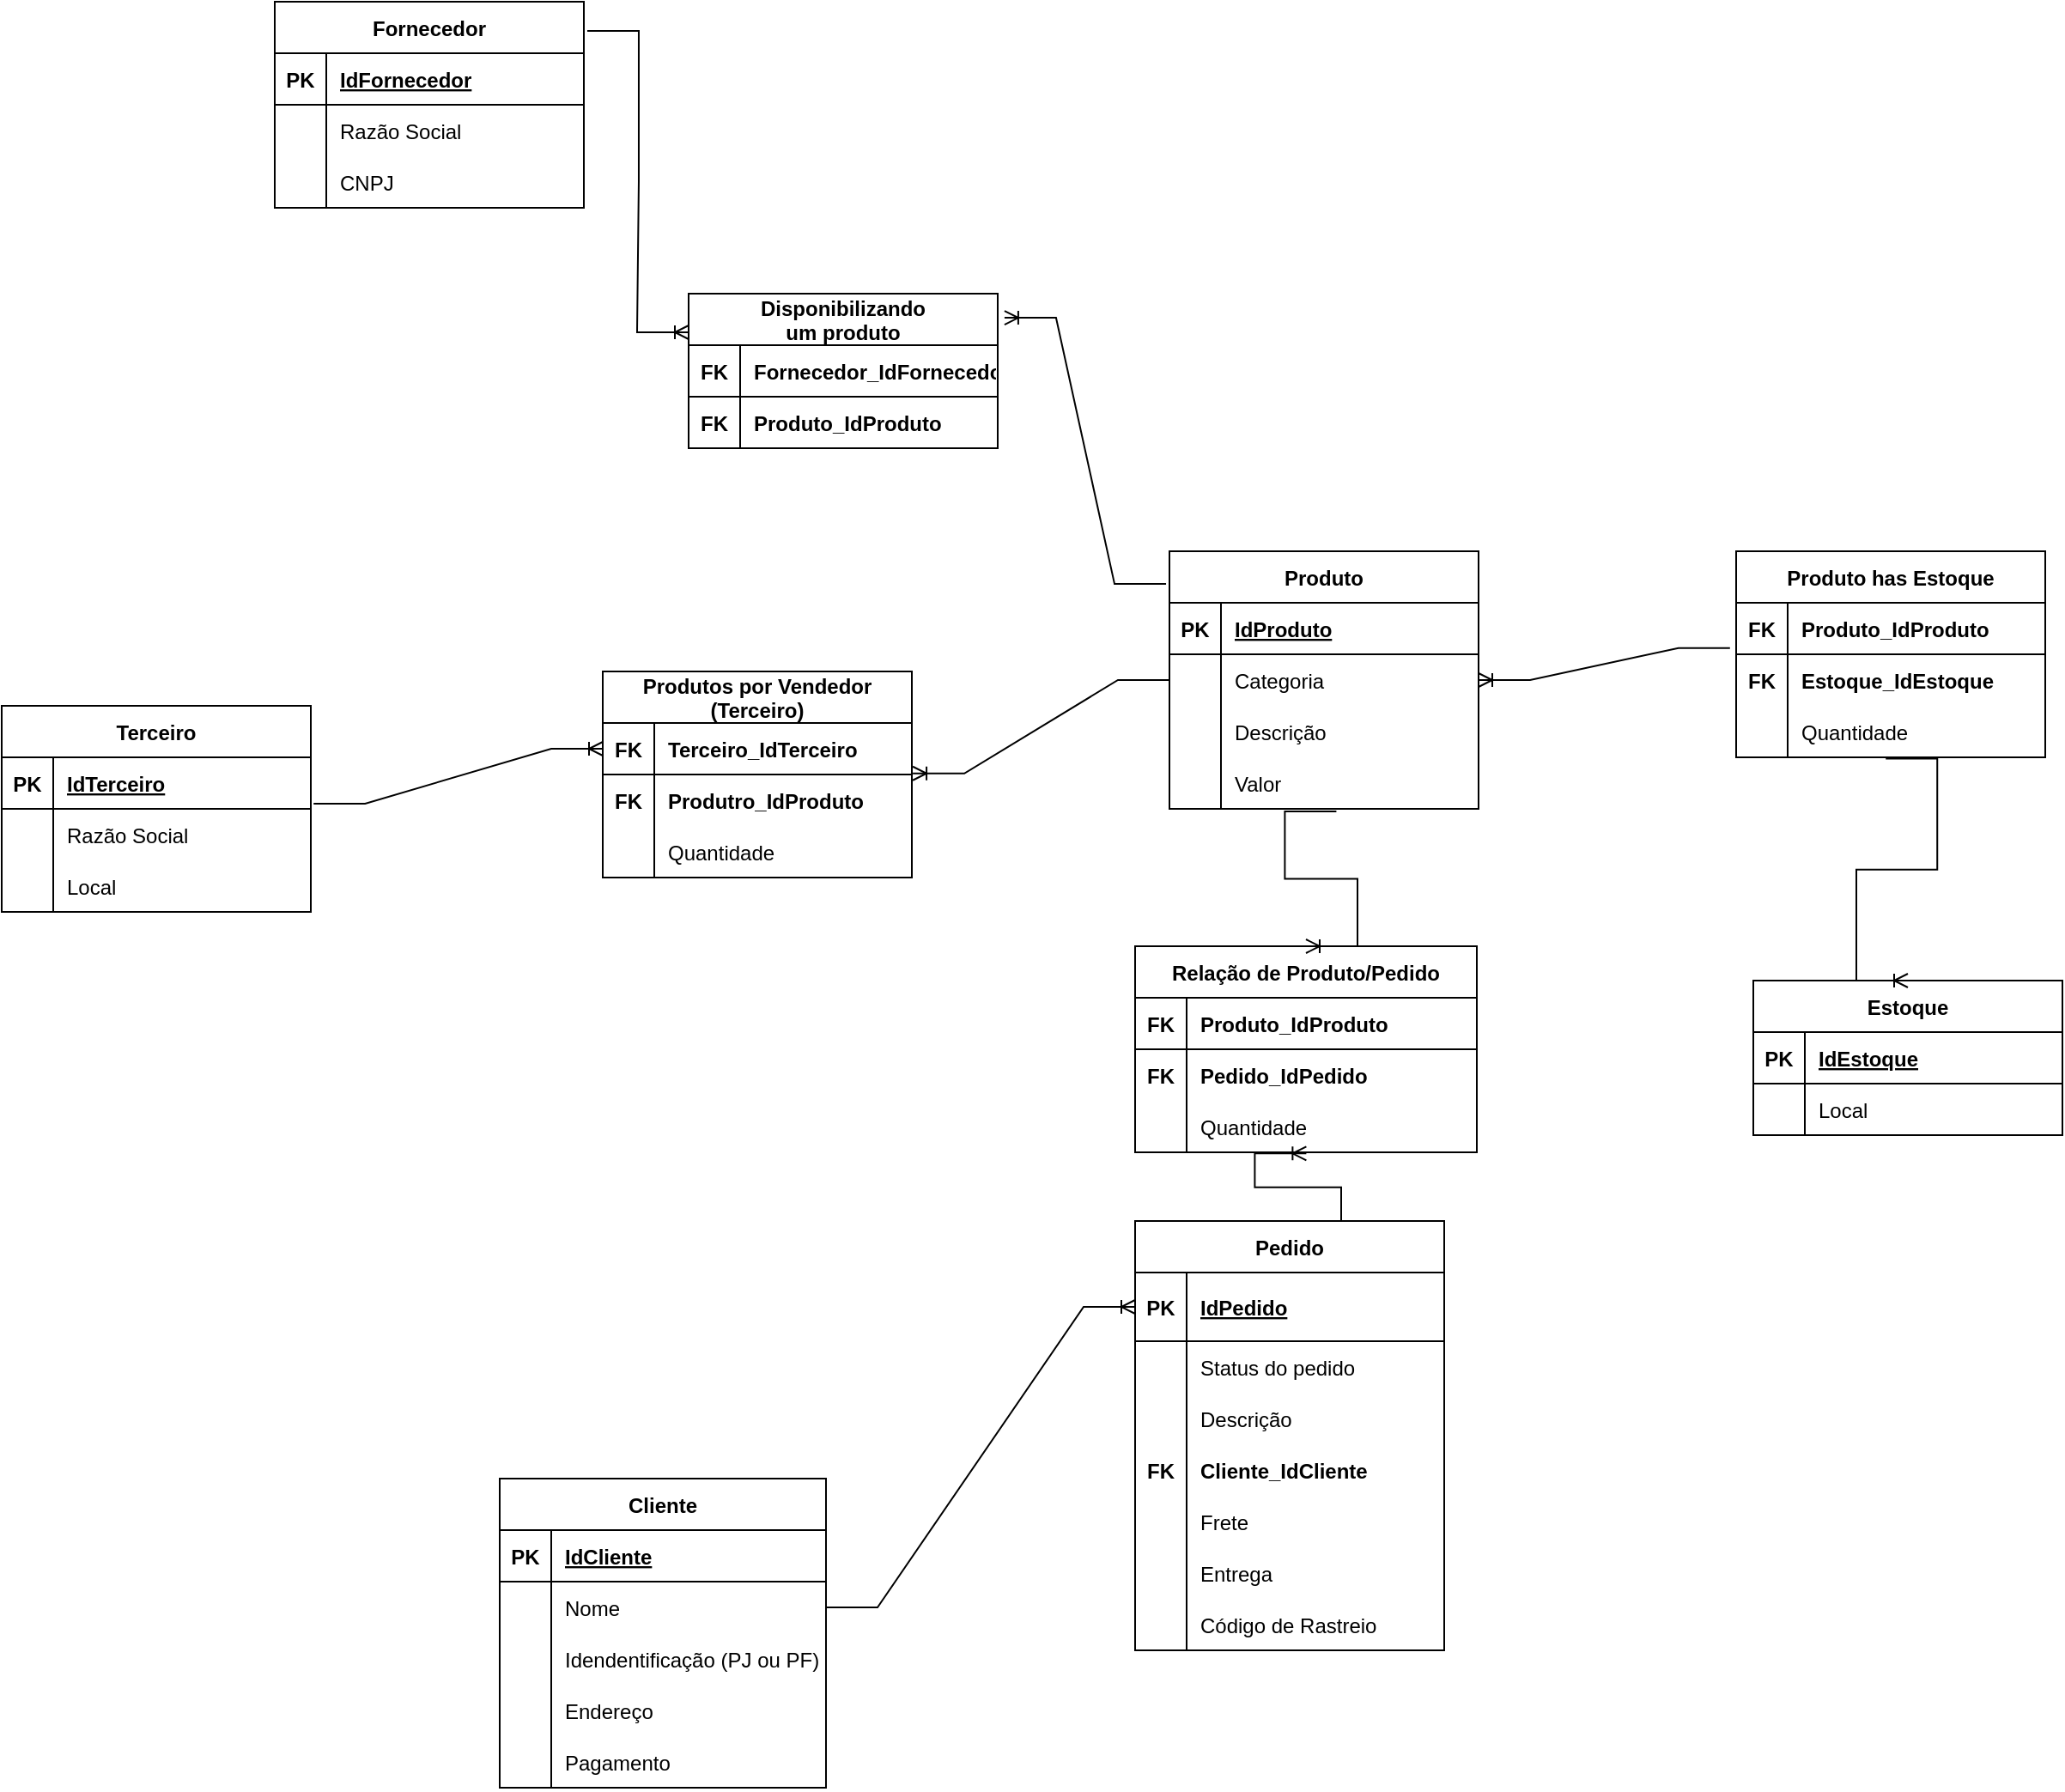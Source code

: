 <mxfile version="20.5.3" type="device"><diagram id="yt_t47EW4TtZ7qTgCdD1" name="Page-1"><mxGraphModel dx="2826" dy="1040" grid="1" gridSize="10" guides="1" tooltips="1" connect="1" arrows="1" fold="1" page="1" pageScale="1" pageWidth="1100" pageHeight="850" math="0" shadow="0"><root><mxCell id="0"/><mxCell id="1" parent="0"/><mxCell id="IC4QHQHJuOYzGCaSAvEO-1" value="Cliente" style="shape=table;startSize=30;container=1;collapsible=1;childLayout=tableLayout;fixedRows=1;rowLines=0;fontStyle=1;align=center;resizeLast=1;" vertex="1" parent="1"><mxGeometry x="270" y="1040" width="190" height="180" as="geometry"/></mxCell><mxCell id="IC4QHQHJuOYzGCaSAvEO-2" value="" style="shape=tableRow;horizontal=0;startSize=0;swimlaneHead=0;swimlaneBody=0;fillColor=none;collapsible=0;dropTarget=0;points=[[0,0.5],[1,0.5]];portConstraint=eastwest;top=0;left=0;right=0;bottom=1;" vertex="1" parent="IC4QHQHJuOYzGCaSAvEO-1"><mxGeometry y="30" width="190" height="30" as="geometry"/></mxCell><mxCell id="IC4QHQHJuOYzGCaSAvEO-3" value="PK" style="shape=partialRectangle;connectable=0;fillColor=none;top=0;left=0;bottom=0;right=0;fontStyle=1;overflow=hidden;" vertex="1" parent="IC4QHQHJuOYzGCaSAvEO-2"><mxGeometry width="30" height="30" as="geometry"><mxRectangle width="30" height="30" as="alternateBounds"/></mxGeometry></mxCell><mxCell id="IC4QHQHJuOYzGCaSAvEO-4" value="IdCliente" style="shape=partialRectangle;connectable=0;fillColor=none;top=0;left=0;bottom=0;right=0;align=left;spacingLeft=6;fontStyle=5;overflow=hidden;" vertex="1" parent="IC4QHQHJuOYzGCaSAvEO-2"><mxGeometry x="30" width="160" height="30" as="geometry"><mxRectangle width="160" height="30" as="alternateBounds"/></mxGeometry></mxCell><mxCell id="IC4QHQHJuOYzGCaSAvEO-5" value="" style="shape=tableRow;horizontal=0;startSize=0;swimlaneHead=0;swimlaneBody=0;fillColor=none;collapsible=0;dropTarget=0;points=[[0,0.5],[1,0.5]];portConstraint=eastwest;top=0;left=0;right=0;bottom=0;" vertex="1" parent="IC4QHQHJuOYzGCaSAvEO-1"><mxGeometry y="60" width="190" height="30" as="geometry"/></mxCell><mxCell id="IC4QHQHJuOYzGCaSAvEO-6" value="" style="shape=partialRectangle;connectable=0;fillColor=none;top=0;left=0;bottom=0;right=0;editable=1;overflow=hidden;" vertex="1" parent="IC4QHQHJuOYzGCaSAvEO-5"><mxGeometry width="30" height="30" as="geometry"><mxRectangle width="30" height="30" as="alternateBounds"/></mxGeometry></mxCell><mxCell id="IC4QHQHJuOYzGCaSAvEO-7" value="Nome " style="shape=partialRectangle;connectable=0;fillColor=none;top=0;left=0;bottom=0;right=0;align=left;spacingLeft=6;overflow=hidden;" vertex="1" parent="IC4QHQHJuOYzGCaSAvEO-5"><mxGeometry x="30" width="160" height="30" as="geometry"><mxRectangle width="160" height="30" as="alternateBounds"/></mxGeometry></mxCell><mxCell id="IC4QHQHJuOYzGCaSAvEO-8" value="" style="shape=tableRow;horizontal=0;startSize=0;swimlaneHead=0;swimlaneBody=0;fillColor=none;collapsible=0;dropTarget=0;points=[[0,0.5],[1,0.5]];portConstraint=eastwest;top=0;left=0;right=0;bottom=0;" vertex="1" parent="IC4QHQHJuOYzGCaSAvEO-1"><mxGeometry y="90" width="190" height="30" as="geometry"/></mxCell><mxCell id="IC4QHQHJuOYzGCaSAvEO-9" value="" style="shape=partialRectangle;connectable=0;fillColor=none;top=0;left=0;bottom=0;right=0;editable=1;overflow=hidden;" vertex="1" parent="IC4QHQHJuOYzGCaSAvEO-8"><mxGeometry width="30" height="30" as="geometry"><mxRectangle width="30" height="30" as="alternateBounds"/></mxGeometry></mxCell><mxCell id="IC4QHQHJuOYzGCaSAvEO-10" value="Idendentificação (PJ ou PF)" style="shape=partialRectangle;connectable=0;fillColor=none;top=0;left=0;bottom=0;right=0;align=left;spacingLeft=6;overflow=hidden;" vertex="1" parent="IC4QHQHJuOYzGCaSAvEO-8"><mxGeometry x="30" width="160" height="30" as="geometry"><mxRectangle width="160" height="30" as="alternateBounds"/></mxGeometry></mxCell><mxCell id="IC4QHQHJuOYzGCaSAvEO-11" value="" style="shape=tableRow;horizontal=0;startSize=0;swimlaneHead=0;swimlaneBody=0;fillColor=none;collapsible=0;dropTarget=0;points=[[0,0.5],[1,0.5]];portConstraint=eastwest;top=0;left=0;right=0;bottom=0;" vertex="1" parent="IC4QHQHJuOYzGCaSAvEO-1"><mxGeometry y="120" width="190" height="30" as="geometry"/></mxCell><mxCell id="IC4QHQHJuOYzGCaSAvEO-12" value="" style="shape=partialRectangle;connectable=0;fillColor=none;top=0;left=0;bottom=0;right=0;editable=1;overflow=hidden;" vertex="1" parent="IC4QHQHJuOYzGCaSAvEO-11"><mxGeometry width="30" height="30" as="geometry"><mxRectangle width="30" height="30" as="alternateBounds"/></mxGeometry></mxCell><mxCell id="IC4QHQHJuOYzGCaSAvEO-13" value="Endereço" style="shape=partialRectangle;connectable=0;fillColor=none;top=0;left=0;bottom=0;right=0;align=left;spacingLeft=6;overflow=hidden;" vertex="1" parent="IC4QHQHJuOYzGCaSAvEO-11"><mxGeometry x="30" width="160" height="30" as="geometry"><mxRectangle width="160" height="30" as="alternateBounds"/></mxGeometry></mxCell><mxCell id="IC4QHQHJuOYzGCaSAvEO-14" value="Pedido" style="shape=table;startSize=30;container=1;collapsible=1;childLayout=tableLayout;fixedRows=1;rowLines=0;fontStyle=1;align=center;resizeLast=1;movable=1;resizable=1;rotatable=1;deletable=1;editable=1;connectable=1;" vertex="1" parent="1"><mxGeometry x="640" y="890" width="180" height="250" as="geometry"/></mxCell><mxCell id="IC4QHQHJuOYzGCaSAvEO-15" value="" style="shape=tableRow;horizontal=0;startSize=0;swimlaneHead=0;swimlaneBody=0;fillColor=none;collapsible=0;dropTarget=0;points=[[0,0.5],[1,0.5]];portConstraint=eastwest;top=0;left=0;right=0;bottom=1;movable=1;resizable=1;rotatable=1;deletable=1;editable=1;connectable=1;" vertex="1" parent="IC4QHQHJuOYzGCaSAvEO-14"><mxGeometry y="30" width="180" height="40" as="geometry"/></mxCell><mxCell id="IC4QHQHJuOYzGCaSAvEO-16" value="PK" style="shape=partialRectangle;connectable=1;fillColor=none;top=0;left=0;bottom=0;right=0;fontStyle=1;overflow=hidden;movable=1;resizable=1;rotatable=1;deletable=1;editable=1;" vertex="1" parent="IC4QHQHJuOYzGCaSAvEO-15"><mxGeometry width="30" height="40" as="geometry"><mxRectangle width="30" height="40" as="alternateBounds"/></mxGeometry></mxCell><mxCell id="IC4QHQHJuOYzGCaSAvEO-17" value="IdPedido" style="shape=partialRectangle;connectable=1;fillColor=none;top=0;left=0;bottom=0;right=0;align=left;spacingLeft=6;fontStyle=5;overflow=hidden;movable=1;resizable=1;rotatable=1;deletable=1;editable=1;" vertex="1" parent="IC4QHQHJuOYzGCaSAvEO-15"><mxGeometry x="30" width="150" height="40" as="geometry"><mxRectangle width="150" height="40" as="alternateBounds"/></mxGeometry></mxCell><mxCell id="IC4QHQHJuOYzGCaSAvEO-18" value="" style="shape=tableRow;horizontal=0;startSize=0;swimlaneHead=0;swimlaneBody=0;fillColor=none;collapsible=0;dropTarget=0;points=[[0,0.5],[1,0.5]];portConstraint=eastwest;top=0;left=0;right=0;bottom=0;movable=1;resizable=1;rotatable=1;deletable=1;editable=1;connectable=1;" vertex="1" parent="IC4QHQHJuOYzGCaSAvEO-14"><mxGeometry y="70" width="180" height="30" as="geometry"/></mxCell><mxCell id="IC4QHQHJuOYzGCaSAvEO-19" value="" style="shape=partialRectangle;connectable=1;fillColor=none;top=0;left=0;bottom=0;right=0;editable=1;overflow=hidden;movable=1;resizable=1;rotatable=1;deletable=1;" vertex="1" parent="IC4QHQHJuOYzGCaSAvEO-18"><mxGeometry width="30" height="30" as="geometry"><mxRectangle width="30" height="30" as="alternateBounds"/></mxGeometry></mxCell><mxCell id="IC4QHQHJuOYzGCaSAvEO-20" value="Status do pedido" style="shape=partialRectangle;connectable=1;fillColor=none;top=0;left=0;bottom=0;right=0;align=left;spacingLeft=6;overflow=hidden;movable=1;resizable=1;rotatable=1;deletable=1;editable=1;" vertex="1" parent="IC4QHQHJuOYzGCaSAvEO-18"><mxGeometry x="30" width="150" height="30" as="geometry"><mxRectangle width="150" height="30" as="alternateBounds"/></mxGeometry></mxCell><mxCell id="IC4QHQHJuOYzGCaSAvEO-21" value="" style="shape=tableRow;horizontal=0;startSize=0;swimlaneHead=0;swimlaneBody=0;fillColor=none;collapsible=0;dropTarget=0;points=[[0,0.5],[1,0.5]];portConstraint=eastwest;top=0;left=0;right=0;bottom=0;movable=1;resizable=1;rotatable=1;deletable=1;editable=1;connectable=1;" vertex="1" parent="IC4QHQHJuOYzGCaSAvEO-14"><mxGeometry y="100" width="180" height="30" as="geometry"/></mxCell><mxCell id="IC4QHQHJuOYzGCaSAvEO-22" value="" style="shape=partialRectangle;connectable=1;fillColor=none;top=0;left=0;bottom=0;right=0;editable=1;overflow=hidden;movable=1;resizable=1;rotatable=1;deletable=1;" vertex="1" parent="IC4QHQHJuOYzGCaSAvEO-21"><mxGeometry width="30" height="30" as="geometry"><mxRectangle width="30" height="30" as="alternateBounds"/></mxGeometry></mxCell><mxCell id="IC4QHQHJuOYzGCaSAvEO-23" value="Descrição" style="shape=partialRectangle;connectable=1;fillColor=none;top=0;left=0;bottom=0;right=0;align=left;spacingLeft=6;overflow=hidden;movable=1;resizable=1;rotatable=1;deletable=1;editable=1;" vertex="1" parent="IC4QHQHJuOYzGCaSAvEO-21"><mxGeometry x="30" width="150" height="30" as="geometry"><mxRectangle width="150" height="30" as="alternateBounds"/></mxGeometry></mxCell><mxCell id="IC4QHQHJuOYzGCaSAvEO-27" value="Produto" style="shape=table;startSize=30;container=1;collapsible=1;childLayout=tableLayout;fixedRows=1;rowLines=0;fontStyle=1;align=center;resizeLast=1;" vertex="1" parent="1"><mxGeometry x="660" y="500" width="180" height="150" as="geometry"/></mxCell><mxCell id="IC4QHQHJuOYzGCaSAvEO-28" value="" style="shape=tableRow;horizontal=0;startSize=0;swimlaneHead=0;swimlaneBody=0;fillColor=none;collapsible=0;dropTarget=0;points=[[0,0.5],[1,0.5]];portConstraint=eastwest;top=0;left=0;right=0;bottom=1;" vertex="1" parent="IC4QHQHJuOYzGCaSAvEO-27"><mxGeometry y="30" width="180" height="30" as="geometry"/></mxCell><mxCell id="IC4QHQHJuOYzGCaSAvEO-29" value="PK" style="shape=partialRectangle;connectable=0;fillColor=none;top=0;left=0;bottom=0;right=0;fontStyle=1;overflow=hidden;" vertex="1" parent="IC4QHQHJuOYzGCaSAvEO-28"><mxGeometry width="30" height="30" as="geometry"><mxRectangle width="30" height="30" as="alternateBounds"/></mxGeometry></mxCell><mxCell id="IC4QHQHJuOYzGCaSAvEO-30" value="IdProduto" style="shape=partialRectangle;connectable=0;fillColor=none;top=0;left=0;bottom=0;right=0;align=left;spacingLeft=6;fontStyle=5;overflow=hidden;" vertex="1" parent="IC4QHQHJuOYzGCaSAvEO-28"><mxGeometry x="30" width="150" height="30" as="geometry"><mxRectangle width="150" height="30" as="alternateBounds"/></mxGeometry></mxCell><mxCell id="IC4QHQHJuOYzGCaSAvEO-31" value="" style="shape=tableRow;horizontal=0;startSize=0;swimlaneHead=0;swimlaneBody=0;fillColor=none;collapsible=0;dropTarget=0;points=[[0,0.5],[1,0.5]];portConstraint=eastwest;top=0;left=0;right=0;bottom=0;" vertex="1" parent="IC4QHQHJuOYzGCaSAvEO-27"><mxGeometry y="60" width="180" height="30" as="geometry"/></mxCell><mxCell id="IC4QHQHJuOYzGCaSAvEO-32" value="" style="shape=partialRectangle;connectable=0;fillColor=none;top=0;left=0;bottom=0;right=0;editable=1;overflow=hidden;" vertex="1" parent="IC4QHQHJuOYzGCaSAvEO-31"><mxGeometry width="30" height="30" as="geometry"><mxRectangle width="30" height="30" as="alternateBounds"/></mxGeometry></mxCell><mxCell id="IC4QHQHJuOYzGCaSAvEO-33" value="Categoria" style="shape=partialRectangle;connectable=0;fillColor=none;top=0;left=0;bottom=0;right=0;align=left;spacingLeft=6;overflow=hidden;" vertex="1" parent="IC4QHQHJuOYzGCaSAvEO-31"><mxGeometry x="30" width="150" height="30" as="geometry"><mxRectangle width="150" height="30" as="alternateBounds"/></mxGeometry></mxCell><mxCell id="IC4QHQHJuOYzGCaSAvEO-34" value="" style="shape=tableRow;horizontal=0;startSize=0;swimlaneHead=0;swimlaneBody=0;fillColor=none;collapsible=0;dropTarget=0;points=[[0,0.5],[1,0.5]];portConstraint=eastwest;top=0;left=0;right=0;bottom=0;" vertex="1" parent="IC4QHQHJuOYzGCaSAvEO-27"><mxGeometry y="90" width="180" height="30" as="geometry"/></mxCell><mxCell id="IC4QHQHJuOYzGCaSAvEO-35" value="" style="shape=partialRectangle;connectable=0;fillColor=none;top=0;left=0;bottom=0;right=0;editable=1;overflow=hidden;" vertex="1" parent="IC4QHQHJuOYzGCaSAvEO-34"><mxGeometry width="30" height="30" as="geometry"><mxRectangle width="30" height="30" as="alternateBounds"/></mxGeometry></mxCell><mxCell id="IC4QHQHJuOYzGCaSAvEO-36" value="Descrição" style="shape=partialRectangle;connectable=0;fillColor=none;top=0;left=0;bottom=0;right=0;align=left;spacingLeft=6;overflow=hidden;" vertex="1" parent="IC4QHQHJuOYzGCaSAvEO-34"><mxGeometry x="30" width="150" height="30" as="geometry"><mxRectangle width="150" height="30" as="alternateBounds"/></mxGeometry></mxCell><mxCell id="IC4QHQHJuOYzGCaSAvEO-37" value="" style="shape=tableRow;horizontal=0;startSize=0;swimlaneHead=0;swimlaneBody=0;fillColor=none;collapsible=0;dropTarget=0;points=[[0,0.5],[1,0.5]];portConstraint=eastwest;top=0;left=0;right=0;bottom=0;" vertex="1" parent="IC4QHQHJuOYzGCaSAvEO-27"><mxGeometry y="120" width="180" height="30" as="geometry"/></mxCell><mxCell id="IC4QHQHJuOYzGCaSAvEO-38" value="" style="shape=partialRectangle;connectable=0;fillColor=none;top=0;left=0;bottom=0;right=0;editable=1;overflow=hidden;" vertex="1" parent="IC4QHQHJuOYzGCaSAvEO-37"><mxGeometry width="30" height="30" as="geometry"><mxRectangle width="30" height="30" as="alternateBounds"/></mxGeometry></mxCell><mxCell id="IC4QHQHJuOYzGCaSAvEO-39" value="Valor" style="shape=partialRectangle;connectable=0;fillColor=none;top=0;left=0;bottom=0;right=0;align=left;spacingLeft=6;overflow=hidden;" vertex="1" parent="IC4QHQHJuOYzGCaSAvEO-37"><mxGeometry x="30" width="150" height="30" as="geometry"><mxRectangle width="150" height="30" as="alternateBounds"/></mxGeometry></mxCell><mxCell id="IC4QHQHJuOYzGCaSAvEO-53" value="Fornecedor" style="shape=table;startSize=30;container=1;collapsible=1;childLayout=tableLayout;fixedRows=1;rowLines=0;fontStyle=1;align=center;resizeLast=1;" vertex="1" parent="1"><mxGeometry x="139" y="180" width="180" height="120" as="geometry"/></mxCell><mxCell id="IC4QHQHJuOYzGCaSAvEO-54" value="" style="shape=tableRow;horizontal=0;startSize=0;swimlaneHead=0;swimlaneBody=0;fillColor=none;collapsible=0;dropTarget=0;points=[[0,0.5],[1,0.5]];portConstraint=eastwest;top=0;left=0;right=0;bottom=1;" vertex="1" parent="IC4QHQHJuOYzGCaSAvEO-53"><mxGeometry y="30" width="180" height="30" as="geometry"/></mxCell><mxCell id="IC4QHQHJuOYzGCaSAvEO-55" value="PK" style="shape=partialRectangle;connectable=0;fillColor=none;top=0;left=0;bottom=0;right=0;fontStyle=1;overflow=hidden;" vertex="1" parent="IC4QHQHJuOYzGCaSAvEO-54"><mxGeometry width="30" height="30" as="geometry"><mxRectangle width="30" height="30" as="alternateBounds"/></mxGeometry></mxCell><mxCell id="IC4QHQHJuOYzGCaSAvEO-56" value="IdFornecedor" style="shape=partialRectangle;connectable=0;fillColor=none;top=0;left=0;bottom=0;right=0;align=left;spacingLeft=6;fontStyle=5;overflow=hidden;" vertex="1" parent="IC4QHQHJuOYzGCaSAvEO-54"><mxGeometry x="30" width="150" height="30" as="geometry"><mxRectangle width="150" height="30" as="alternateBounds"/></mxGeometry></mxCell><mxCell id="IC4QHQHJuOYzGCaSAvEO-57" value="" style="shape=tableRow;horizontal=0;startSize=0;swimlaneHead=0;swimlaneBody=0;fillColor=none;collapsible=0;dropTarget=0;points=[[0,0.5],[1,0.5]];portConstraint=eastwest;top=0;left=0;right=0;bottom=0;" vertex="1" parent="IC4QHQHJuOYzGCaSAvEO-53"><mxGeometry y="60" width="180" height="30" as="geometry"/></mxCell><mxCell id="IC4QHQHJuOYzGCaSAvEO-58" value="" style="shape=partialRectangle;connectable=0;fillColor=none;top=0;left=0;bottom=0;right=0;editable=1;overflow=hidden;" vertex="1" parent="IC4QHQHJuOYzGCaSAvEO-57"><mxGeometry width="30" height="30" as="geometry"><mxRectangle width="30" height="30" as="alternateBounds"/></mxGeometry></mxCell><mxCell id="IC4QHQHJuOYzGCaSAvEO-59" value="Razão Social" style="shape=partialRectangle;connectable=0;fillColor=none;top=0;left=0;bottom=0;right=0;align=left;spacingLeft=6;overflow=hidden;" vertex="1" parent="IC4QHQHJuOYzGCaSAvEO-57"><mxGeometry x="30" width="150" height="30" as="geometry"><mxRectangle width="150" height="30" as="alternateBounds"/></mxGeometry></mxCell><mxCell id="IC4QHQHJuOYzGCaSAvEO-60" value="" style="shape=tableRow;horizontal=0;startSize=0;swimlaneHead=0;swimlaneBody=0;fillColor=none;collapsible=0;dropTarget=0;points=[[0,0.5],[1,0.5]];portConstraint=eastwest;top=0;left=0;right=0;bottom=0;" vertex="1" parent="IC4QHQHJuOYzGCaSAvEO-53"><mxGeometry y="90" width="180" height="30" as="geometry"/></mxCell><mxCell id="IC4QHQHJuOYzGCaSAvEO-61" value="" style="shape=partialRectangle;connectable=0;fillColor=none;top=0;left=0;bottom=0;right=0;editable=1;overflow=hidden;" vertex="1" parent="IC4QHQHJuOYzGCaSAvEO-60"><mxGeometry width="30" height="30" as="geometry"><mxRectangle width="30" height="30" as="alternateBounds"/></mxGeometry></mxCell><mxCell id="IC4QHQHJuOYzGCaSAvEO-62" value="CNPJ" style="shape=partialRectangle;connectable=0;fillColor=none;top=0;left=0;bottom=0;right=0;align=left;spacingLeft=6;overflow=hidden;" vertex="1" parent="IC4QHQHJuOYzGCaSAvEO-60"><mxGeometry x="30" width="150" height="30" as="geometry"><mxRectangle width="150" height="30" as="alternateBounds"/></mxGeometry></mxCell><mxCell id="IC4QHQHJuOYzGCaSAvEO-67" value="Disponibilizando&#10;um produto" style="shape=table;startSize=30;container=1;collapsible=1;childLayout=tableLayout;fixedRows=1;rowLines=0;fontStyle=1;align=center;resizeLast=1;" vertex="1" parent="1"><mxGeometry x="380" y="350" width="180" height="90" as="geometry"/></mxCell><mxCell id="IC4QHQHJuOYzGCaSAvEO-68" value="" style="shape=tableRow;horizontal=0;startSize=0;swimlaneHead=0;swimlaneBody=0;fillColor=none;collapsible=0;dropTarget=0;points=[[0,0.5],[1,0.5]];portConstraint=eastwest;top=0;left=0;right=0;bottom=1;" vertex="1" parent="IC4QHQHJuOYzGCaSAvEO-67"><mxGeometry y="30" width="180" height="30" as="geometry"/></mxCell><mxCell id="IC4QHQHJuOYzGCaSAvEO-69" value="FK" style="shape=partialRectangle;connectable=0;fillColor=none;top=0;left=0;bottom=0;right=0;fontStyle=1;overflow=hidden;" vertex="1" parent="IC4QHQHJuOYzGCaSAvEO-68"><mxGeometry width="30" height="30" as="geometry"><mxRectangle width="30" height="30" as="alternateBounds"/></mxGeometry></mxCell><mxCell id="IC4QHQHJuOYzGCaSAvEO-70" value="Fornecedor_IdFornecedor" style="shape=partialRectangle;connectable=0;fillColor=none;top=0;left=0;bottom=0;right=0;align=left;spacingLeft=6;fontStyle=1;overflow=hidden;" vertex="1" parent="IC4QHQHJuOYzGCaSAvEO-68"><mxGeometry x="30" width="150" height="30" as="geometry"><mxRectangle width="150" height="30" as="alternateBounds"/></mxGeometry></mxCell><mxCell id="IC4QHQHJuOYzGCaSAvEO-71" value="" style="shape=tableRow;horizontal=0;startSize=0;swimlaneHead=0;swimlaneBody=0;fillColor=none;collapsible=0;dropTarget=0;points=[[0,0.5],[1,0.5]];portConstraint=eastwest;top=0;left=0;right=0;bottom=0;" vertex="1" parent="IC4QHQHJuOYzGCaSAvEO-67"><mxGeometry y="60" width="180" height="30" as="geometry"/></mxCell><mxCell id="IC4QHQHJuOYzGCaSAvEO-72" value="FK" style="shape=partialRectangle;connectable=0;fillColor=none;top=0;left=0;bottom=0;right=0;editable=1;overflow=hidden;fontStyle=1" vertex="1" parent="IC4QHQHJuOYzGCaSAvEO-71"><mxGeometry width="30" height="30" as="geometry"><mxRectangle width="30" height="30" as="alternateBounds"/></mxGeometry></mxCell><mxCell id="IC4QHQHJuOYzGCaSAvEO-73" value="Produto_IdProduto" style="shape=partialRectangle;connectable=0;fillColor=none;top=0;left=0;bottom=0;right=0;align=left;spacingLeft=6;overflow=hidden;fontStyle=1" vertex="1" parent="IC4QHQHJuOYzGCaSAvEO-71"><mxGeometry x="30" width="150" height="30" as="geometry"><mxRectangle width="150" height="30" as="alternateBounds"/></mxGeometry></mxCell><mxCell id="IC4QHQHJuOYzGCaSAvEO-93" value="" style="edgeStyle=entityRelationEdgeStyle;fontSize=12;html=1;endArrow=ERoneToMany;rounded=0;entryX=0;entryY=0.25;entryDx=0;entryDy=0;exitX=1.011;exitY=0.142;exitDx=0;exitDy=0;exitPerimeter=0;" edge="1" parent="1" source="IC4QHQHJuOYzGCaSAvEO-53" target="IC4QHQHJuOYzGCaSAvEO-67"><mxGeometry width="100" height="100" relative="1" as="geometry"><mxPoint x="370" y="810" as="sourcePoint"/><mxPoint x="470" y="710" as="targetPoint"/></mxGeometry></mxCell><mxCell id="IC4QHQHJuOYzGCaSAvEO-94" value="" style="edgeStyle=entityRelationEdgeStyle;fontSize=12;html=1;endArrow=ERoneToMany;rounded=0;entryX=1.022;entryY=0.156;entryDx=0;entryDy=0;entryPerimeter=0;exitX=-0.011;exitY=0.127;exitDx=0;exitDy=0;exitPerimeter=0;" edge="1" parent="1" source="IC4QHQHJuOYzGCaSAvEO-27" target="IC4QHQHJuOYzGCaSAvEO-67"><mxGeometry width="100" height="100" relative="1" as="geometry"><mxPoint x="370" y="810" as="sourcePoint"/><mxPoint x="470" y="710" as="targetPoint"/></mxGeometry></mxCell><mxCell id="IC4QHQHJuOYzGCaSAvEO-95" value="Estoque" style="shape=table;startSize=30;container=1;collapsible=1;childLayout=tableLayout;fixedRows=1;rowLines=0;fontStyle=1;align=center;resizeLast=1;" vertex="1" parent="1"><mxGeometry x="1000" y="750" width="180" height="90" as="geometry"/></mxCell><mxCell id="IC4QHQHJuOYzGCaSAvEO-96" value="" style="shape=tableRow;horizontal=0;startSize=0;swimlaneHead=0;swimlaneBody=0;fillColor=none;collapsible=0;dropTarget=0;points=[[0,0.5],[1,0.5]];portConstraint=eastwest;top=0;left=0;right=0;bottom=1;" vertex="1" parent="IC4QHQHJuOYzGCaSAvEO-95"><mxGeometry y="30" width="180" height="30" as="geometry"/></mxCell><mxCell id="IC4QHQHJuOYzGCaSAvEO-97" value="PK" style="shape=partialRectangle;connectable=0;fillColor=none;top=0;left=0;bottom=0;right=0;fontStyle=1;overflow=hidden;" vertex="1" parent="IC4QHQHJuOYzGCaSAvEO-96"><mxGeometry width="30" height="30" as="geometry"><mxRectangle width="30" height="30" as="alternateBounds"/></mxGeometry></mxCell><mxCell id="IC4QHQHJuOYzGCaSAvEO-98" value="IdEstoque" style="shape=partialRectangle;connectable=0;fillColor=none;top=0;left=0;bottom=0;right=0;align=left;spacingLeft=6;fontStyle=5;overflow=hidden;" vertex="1" parent="IC4QHQHJuOYzGCaSAvEO-96"><mxGeometry x="30" width="150" height="30" as="geometry"><mxRectangle width="150" height="30" as="alternateBounds"/></mxGeometry></mxCell><mxCell id="IC4QHQHJuOYzGCaSAvEO-99" value="" style="shape=tableRow;horizontal=0;startSize=0;swimlaneHead=0;swimlaneBody=0;fillColor=none;collapsible=0;dropTarget=0;points=[[0,0.5],[1,0.5]];portConstraint=eastwest;top=0;left=0;right=0;bottom=0;" vertex="1" parent="IC4QHQHJuOYzGCaSAvEO-95"><mxGeometry y="60" width="180" height="30" as="geometry"/></mxCell><mxCell id="IC4QHQHJuOYzGCaSAvEO-100" value="" style="shape=partialRectangle;connectable=0;fillColor=none;top=0;left=0;bottom=0;right=0;editable=1;overflow=hidden;" vertex="1" parent="IC4QHQHJuOYzGCaSAvEO-99"><mxGeometry width="30" height="30" as="geometry"><mxRectangle width="30" height="30" as="alternateBounds"/></mxGeometry></mxCell><mxCell id="IC4QHQHJuOYzGCaSAvEO-101" value="Local" style="shape=partialRectangle;connectable=0;fillColor=none;top=0;left=0;bottom=0;right=0;align=left;spacingLeft=6;overflow=hidden;" vertex="1" parent="IC4QHQHJuOYzGCaSAvEO-99"><mxGeometry x="30" width="150" height="30" as="geometry"><mxRectangle width="150" height="30" as="alternateBounds"/></mxGeometry></mxCell><mxCell id="IC4QHQHJuOYzGCaSAvEO-108" value="Produto has Estoque" style="shape=table;startSize=30;container=1;collapsible=1;childLayout=tableLayout;fixedRows=1;rowLines=0;fontStyle=1;align=center;resizeLast=1;" vertex="1" parent="1"><mxGeometry x="990" y="500" width="180" height="120" as="geometry"/></mxCell><mxCell id="IC4QHQHJuOYzGCaSAvEO-109" value="" style="shape=tableRow;horizontal=0;startSize=0;swimlaneHead=0;swimlaneBody=0;fillColor=none;collapsible=0;dropTarget=0;points=[[0,0.5],[1,0.5]];portConstraint=eastwest;top=0;left=0;right=0;bottom=1;" vertex="1" parent="IC4QHQHJuOYzGCaSAvEO-108"><mxGeometry y="30" width="180" height="30" as="geometry"/></mxCell><mxCell id="IC4QHQHJuOYzGCaSAvEO-110" value="FK" style="shape=partialRectangle;connectable=0;fillColor=none;top=0;left=0;bottom=0;right=0;fontStyle=1;overflow=hidden;" vertex="1" parent="IC4QHQHJuOYzGCaSAvEO-109"><mxGeometry width="30" height="30" as="geometry"><mxRectangle width="30" height="30" as="alternateBounds"/></mxGeometry></mxCell><mxCell id="IC4QHQHJuOYzGCaSAvEO-111" value="Produto_IdProduto" style="shape=partialRectangle;connectable=0;fillColor=none;top=0;left=0;bottom=0;right=0;align=left;spacingLeft=6;fontStyle=1;overflow=hidden;" vertex="1" parent="IC4QHQHJuOYzGCaSAvEO-109"><mxGeometry x="30" width="150" height="30" as="geometry"><mxRectangle width="150" height="30" as="alternateBounds"/></mxGeometry></mxCell><mxCell id="IC4QHQHJuOYzGCaSAvEO-112" value="" style="shape=tableRow;horizontal=0;startSize=0;swimlaneHead=0;swimlaneBody=0;fillColor=none;collapsible=0;dropTarget=0;points=[[0,0.5],[1,0.5]];portConstraint=eastwest;top=0;left=0;right=0;bottom=0;" vertex="1" parent="IC4QHQHJuOYzGCaSAvEO-108"><mxGeometry y="60" width="180" height="30" as="geometry"/></mxCell><mxCell id="IC4QHQHJuOYzGCaSAvEO-113" value="FK" style="shape=partialRectangle;connectable=0;fillColor=none;top=0;left=0;bottom=0;right=0;editable=1;overflow=hidden;fontStyle=1" vertex="1" parent="IC4QHQHJuOYzGCaSAvEO-112"><mxGeometry width="30" height="30" as="geometry"><mxRectangle width="30" height="30" as="alternateBounds"/></mxGeometry></mxCell><mxCell id="IC4QHQHJuOYzGCaSAvEO-114" value="Estoque_IdEstoque" style="shape=partialRectangle;connectable=0;fillColor=none;top=0;left=0;bottom=0;right=0;align=left;spacingLeft=6;overflow=hidden;fontStyle=1" vertex="1" parent="IC4QHQHJuOYzGCaSAvEO-112"><mxGeometry x="30" width="150" height="30" as="geometry"><mxRectangle width="150" height="30" as="alternateBounds"/></mxGeometry></mxCell><mxCell id="IC4QHQHJuOYzGCaSAvEO-115" value="" style="shape=tableRow;horizontal=0;startSize=0;swimlaneHead=0;swimlaneBody=0;fillColor=none;collapsible=0;dropTarget=0;points=[[0,0.5],[1,0.5]];portConstraint=eastwest;top=0;left=0;right=0;bottom=0;" vertex="1" parent="IC4QHQHJuOYzGCaSAvEO-108"><mxGeometry y="90" width="180" height="30" as="geometry"/></mxCell><mxCell id="IC4QHQHJuOYzGCaSAvEO-116" value="" style="shape=partialRectangle;connectable=0;fillColor=none;top=0;left=0;bottom=0;right=0;editable=1;overflow=hidden;" vertex="1" parent="IC4QHQHJuOYzGCaSAvEO-115"><mxGeometry width="30" height="30" as="geometry"><mxRectangle width="30" height="30" as="alternateBounds"/></mxGeometry></mxCell><mxCell id="IC4QHQHJuOYzGCaSAvEO-117" value="Quantidade" style="shape=partialRectangle;connectable=0;fillColor=none;top=0;left=0;bottom=0;right=0;align=left;spacingLeft=6;overflow=hidden;" vertex="1" parent="IC4QHQHJuOYzGCaSAvEO-115"><mxGeometry x="30" width="150" height="30" as="geometry"><mxRectangle width="150" height="30" as="alternateBounds"/></mxGeometry></mxCell><mxCell id="IC4QHQHJuOYzGCaSAvEO-122" value="" style="edgeStyle=entityRelationEdgeStyle;fontSize=12;html=1;endArrow=ERoneToMany;rounded=0;entryX=1;entryY=0.5;entryDx=0;entryDy=0;exitX=-0.02;exitY=-0.122;exitDx=0;exitDy=0;exitPerimeter=0;" edge="1" parent="1" source="IC4QHQHJuOYzGCaSAvEO-112" target="IC4QHQHJuOYzGCaSAvEO-31"><mxGeometry width="100" height="100" relative="1" as="geometry"><mxPoint x="560" y="850" as="sourcePoint"/><mxPoint x="660" y="750" as="targetPoint"/></mxGeometry></mxCell><mxCell id="IC4QHQHJuOYzGCaSAvEO-125" value="" style="edgeStyle=entityRelationEdgeStyle;fontSize=12;html=1;endArrow=ERoneToMany;rounded=0;exitX=0.484;exitY=1.024;exitDx=0;exitDy=0;exitPerimeter=0;entryX=0.5;entryY=0;entryDx=0;entryDy=0;" edge="1" parent="1" source="IC4QHQHJuOYzGCaSAvEO-115" target="IC4QHQHJuOYzGCaSAvEO-95"><mxGeometry width="100" height="100" relative="1" as="geometry"><mxPoint x="570" y="850" as="sourcePoint"/><mxPoint x="660" y="750" as="targetPoint"/></mxGeometry></mxCell><mxCell id="IC4QHQHJuOYzGCaSAvEO-127" value="" style="edgeStyle=entityRelationEdgeStyle;fontSize=12;html=1;endArrow=ERoneToMany;rounded=0;exitX=1;exitY=0.5;exitDx=0;exitDy=0;entryX=0;entryY=0.5;entryDx=0;entryDy=0;" edge="1" parent="1" source="IC4QHQHJuOYzGCaSAvEO-5" target="IC4QHQHJuOYzGCaSAvEO-15"><mxGeometry width="100" height="100" relative="1" as="geometry"><mxPoint x="650" y="970" as="sourcePoint"/><mxPoint x="750" y="870" as="targetPoint"/></mxGeometry></mxCell><mxCell id="IC4QHQHJuOYzGCaSAvEO-142" value="" style="endArrow=none;html=1;rounded=0;movable=1;resizable=1;rotatable=1;deletable=1;editable=1;connectable=1;" edge="1" parent="1"><mxGeometry width="50" height="50" relative="1" as="geometry"><mxPoint x="670" y="1140" as="sourcePoint"/><mxPoint x="670" y="1020" as="targetPoint"/></mxGeometry></mxCell><mxCell id="IC4QHQHJuOYzGCaSAvEO-143" value="Cliente_IdCliente" style="shape=partialRectangle;connectable=1;fillColor=none;top=0;left=0;bottom=0;right=0;align=left;spacingLeft=6;overflow=hidden;fontStyle=1;movable=1;resizable=1;rotatable=1;deletable=1;editable=1;" vertex="1" parent="1"><mxGeometry x="670" y="1020" width="150" height="30" as="geometry"><mxRectangle width="150" height="30" as="alternateBounds"/></mxGeometry></mxCell><mxCell id="IC4QHQHJuOYzGCaSAvEO-144" value="FK" style="shape=partialRectangle;connectable=1;fillColor=none;top=0;left=0;bottom=0;right=0;editable=1;overflow=hidden;fontStyle=1;movable=1;resizable=1;rotatable=1;deletable=1;" vertex="1" parent="1"><mxGeometry x="640" y="1020" width="30" height="30" as="geometry"><mxRectangle width="30" height="30" as="alternateBounds"/></mxGeometry></mxCell><mxCell id="IC4QHQHJuOYzGCaSAvEO-145" value="Relação de Produto/Pedido" style="shape=table;startSize=30;container=1;collapsible=1;childLayout=tableLayout;fixedRows=1;rowLines=0;fontStyle=1;align=center;resizeLast=1;" vertex="1" parent="1"><mxGeometry x="640" y="730" width="199" height="120" as="geometry"/></mxCell><mxCell id="IC4QHQHJuOYzGCaSAvEO-146" value="" style="shape=tableRow;horizontal=0;startSize=0;swimlaneHead=0;swimlaneBody=0;fillColor=none;collapsible=0;dropTarget=0;points=[[0,0.5],[1,0.5]];portConstraint=eastwest;top=0;left=0;right=0;bottom=1;" vertex="1" parent="IC4QHQHJuOYzGCaSAvEO-145"><mxGeometry y="30" width="199" height="30" as="geometry"/></mxCell><mxCell id="IC4QHQHJuOYzGCaSAvEO-147" value="FK" style="shape=partialRectangle;connectable=0;fillColor=none;top=0;left=0;bottom=0;right=0;fontStyle=1;overflow=hidden;" vertex="1" parent="IC4QHQHJuOYzGCaSAvEO-146"><mxGeometry width="30" height="30" as="geometry"><mxRectangle width="30" height="30" as="alternateBounds"/></mxGeometry></mxCell><mxCell id="IC4QHQHJuOYzGCaSAvEO-148" value="Produto_IdProduto" style="shape=partialRectangle;connectable=0;fillColor=none;top=0;left=0;bottom=0;right=0;align=left;spacingLeft=6;fontStyle=1;overflow=hidden;" vertex="1" parent="IC4QHQHJuOYzGCaSAvEO-146"><mxGeometry x="30" width="169" height="30" as="geometry"><mxRectangle width="169" height="30" as="alternateBounds"/></mxGeometry></mxCell><mxCell id="IC4QHQHJuOYzGCaSAvEO-149" value="" style="shape=tableRow;horizontal=0;startSize=0;swimlaneHead=0;swimlaneBody=0;fillColor=none;collapsible=0;dropTarget=0;points=[[0,0.5],[1,0.5]];portConstraint=eastwest;top=0;left=0;right=0;bottom=0;" vertex="1" parent="IC4QHQHJuOYzGCaSAvEO-145"><mxGeometry y="60" width="199" height="30" as="geometry"/></mxCell><mxCell id="IC4QHQHJuOYzGCaSAvEO-150" value="FK" style="shape=partialRectangle;connectable=0;fillColor=none;top=0;left=0;bottom=0;right=0;editable=1;overflow=hidden;fontStyle=1" vertex="1" parent="IC4QHQHJuOYzGCaSAvEO-149"><mxGeometry width="30" height="30" as="geometry"><mxRectangle width="30" height="30" as="alternateBounds"/></mxGeometry></mxCell><mxCell id="IC4QHQHJuOYzGCaSAvEO-151" value="Pedido_IdPedido" style="shape=partialRectangle;connectable=0;fillColor=none;top=0;left=0;bottom=0;right=0;align=left;spacingLeft=6;overflow=hidden;fontStyle=1" vertex="1" parent="IC4QHQHJuOYzGCaSAvEO-149"><mxGeometry x="30" width="169" height="30" as="geometry"><mxRectangle width="169" height="30" as="alternateBounds"/></mxGeometry></mxCell><mxCell id="IC4QHQHJuOYzGCaSAvEO-152" value="" style="shape=tableRow;horizontal=0;startSize=0;swimlaneHead=0;swimlaneBody=0;fillColor=none;collapsible=0;dropTarget=0;points=[[0,0.5],[1,0.5]];portConstraint=eastwest;top=0;left=0;right=0;bottom=0;" vertex="1" parent="IC4QHQHJuOYzGCaSAvEO-145"><mxGeometry y="90" width="199" height="30" as="geometry"/></mxCell><mxCell id="IC4QHQHJuOYzGCaSAvEO-153" value="" style="shape=partialRectangle;connectable=0;fillColor=none;top=0;left=0;bottom=0;right=0;editable=1;overflow=hidden;fontStyle=1" vertex="1" parent="IC4QHQHJuOYzGCaSAvEO-152"><mxGeometry width="30" height="30" as="geometry"><mxRectangle width="30" height="30" as="alternateBounds"/></mxGeometry></mxCell><mxCell id="IC4QHQHJuOYzGCaSAvEO-154" value="Quantidade" style="shape=partialRectangle;connectable=0;fillColor=none;top=0;left=0;bottom=0;right=0;align=left;spacingLeft=6;overflow=hidden;fontStyle=0" vertex="1" parent="IC4QHQHJuOYzGCaSAvEO-152"><mxGeometry x="30" width="169" height="30" as="geometry"><mxRectangle width="169" height="30" as="alternateBounds"/></mxGeometry></mxCell><mxCell id="IC4QHQHJuOYzGCaSAvEO-158" value="" style="edgeStyle=entityRelationEdgeStyle;fontSize=12;html=1;endArrow=ERoneToMany;rounded=0;exitX=0.5;exitY=0;exitDx=0;exitDy=0;entryX=0.501;entryY=1.022;entryDx=0;entryDy=0;entryPerimeter=0;" edge="1" parent="1" source="IC4QHQHJuOYzGCaSAvEO-14" target="IC4QHQHJuOYzGCaSAvEO-152"><mxGeometry width="100" height="100" relative="1" as="geometry"><mxPoint x="580" y="910" as="sourcePoint"/><mxPoint x="680" y="810" as="targetPoint"/></mxGeometry></mxCell><mxCell id="IC4QHQHJuOYzGCaSAvEO-159" value="" style="edgeStyle=entityRelationEdgeStyle;fontSize=12;html=1;endArrow=ERoneToMany;rounded=0;entryX=0.5;entryY=0;entryDx=0;entryDy=0;exitX=0.54;exitY=1.049;exitDx=0;exitDy=0;exitPerimeter=0;" edge="1" parent="1" source="IC4QHQHJuOYzGCaSAvEO-37" target="IC4QHQHJuOYzGCaSAvEO-145"><mxGeometry width="100" height="100" relative="1" as="geometry"><mxPoint x="470" y="700" as="sourcePoint"/><mxPoint x="570" y="600" as="targetPoint"/></mxGeometry></mxCell><mxCell id="IC4QHQHJuOYzGCaSAvEO-160" value="Frete" style="shape=partialRectangle;connectable=1;fillColor=none;top=0;left=0;bottom=0;right=0;align=left;spacingLeft=6;overflow=hidden;fontStyle=0;movable=1;resizable=1;rotatable=1;deletable=1;editable=1;" vertex="1" parent="1"><mxGeometry x="670" y="1050" width="150" height="30" as="geometry"><mxRectangle width="150" height="30" as="alternateBounds"/></mxGeometry></mxCell><mxCell id="IC4QHQHJuOYzGCaSAvEO-161" value="Terceiro" style="shape=table;startSize=30;container=1;collapsible=1;childLayout=tableLayout;fixedRows=1;rowLines=0;fontStyle=1;align=center;resizeLast=1;" vertex="1" parent="1"><mxGeometry x="-20" y="590" width="180" height="120" as="geometry"/></mxCell><mxCell id="IC4QHQHJuOYzGCaSAvEO-162" value="" style="shape=tableRow;horizontal=0;startSize=0;swimlaneHead=0;swimlaneBody=0;fillColor=none;collapsible=0;dropTarget=0;points=[[0,0.5],[1,0.5]];portConstraint=eastwest;top=0;left=0;right=0;bottom=1;" vertex="1" parent="IC4QHQHJuOYzGCaSAvEO-161"><mxGeometry y="30" width="180" height="30" as="geometry"/></mxCell><mxCell id="IC4QHQHJuOYzGCaSAvEO-163" value="PK" style="shape=partialRectangle;connectable=0;fillColor=none;top=0;left=0;bottom=0;right=0;fontStyle=1;overflow=hidden;" vertex="1" parent="IC4QHQHJuOYzGCaSAvEO-162"><mxGeometry width="30" height="30" as="geometry"><mxRectangle width="30" height="30" as="alternateBounds"/></mxGeometry></mxCell><mxCell id="IC4QHQHJuOYzGCaSAvEO-164" value="IdTerceiro" style="shape=partialRectangle;connectable=0;fillColor=none;top=0;left=0;bottom=0;right=0;align=left;spacingLeft=6;fontStyle=5;overflow=hidden;" vertex="1" parent="IC4QHQHJuOYzGCaSAvEO-162"><mxGeometry x="30" width="150" height="30" as="geometry"><mxRectangle width="150" height="30" as="alternateBounds"/></mxGeometry></mxCell><mxCell id="IC4QHQHJuOYzGCaSAvEO-165" value="" style="shape=tableRow;horizontal=0;startSize=0;swimlaneHead=0;swimlaneBody=0;fillColor=none;collapsible=0;dropTarget=0;points=[[0,0.5],[1,0.5]];portConstraint=eastwest;top=0;left=0;right=0;bottom=0;" vertex="1" parent="IC4QHQHJuOYzGCaSAvEO-161"><mxGeometry y="60" width="180" height="30" as="geometry"/></mxCell><mxCell id="IC4QHQHJuOYzGCaSAvEO-166" value="" style="shape=partialRectangle;connectable=0;fillColor=none;top=0;left=0;bottom=0;right=0;editable=1;overflow=hidden;" vertex="1" parent="IC4QHQHJuOYzGCaSAvEO-165"><mxGeometry width="30" height="30" as="geometry"><mxRectangle width="30" height="30" as="alternateBounds"/></mxGeometry></mxCell><mxCell id="IC4QHQHJuOYzGCaSAvEO-167" value="Razão Social" style="shape=partialRectangle;connectable=0;fillColor=none;top=0;left=0;bottom=0;right=0;align=left;spacingLeft=6;overflow=hidden;" vertex="1" parent="IC4QHQHJuOYzGCaSAvEO-165"><mxGeometry x="30" width="150" height="30" as="geometry"><mxRectangle width="150" height="30" as="alternateBounds"/></mxGeometry></mxCell><mxCell id="IC4QHQHJuOYzGCaSAvEO-168" value="" style="shape=tableRow;horizontal=0;startSize=0;swimlaneHead=0;swimlaneBody=0;fillColor=none;collapsible=0;dropTarget=0;points=[[0,0.5],[1,0.5]];portConstraint=eastwest;top=0;left=0;right=0;bottom=0;" vertex="1" parent="IC4QHQHJuOYzGCaSAvEO-161"><mxGeometry y="90" width="180" height="30" as="geometry"/></mxCell><mxCell id="IC4QHQHJuOYzGCaSAvEO-169" value="" style="shape=partialRectangle;connectable=0;fillColor=none;top=0;left=0;bottom=0;right=0;editable=1;overflow=hidden;" vertex="1" parent="IC4QHQHJuOYzGCaSAvEO-168"><mxGeometry width="30" height="30" as="geometry"><mxRectangle width="30" height="30" as="alternateBounds"/></mxGeometry></mxCell><mxCell id="IC4QHQHJuOYzGCaSAvEO-170" value="Local" style="shape=partialRectangle;connectable=0;fillColor=none;top=0;left=0;bottom=0;right=0;align=left;spacingLeft=6;overflow=hidden;" vertex="1" parent="IC4QHQHJuOYzGCaSAvEO-168"><mxGeometry x="30" width="150" height="30" as="geometry"><mxRectangle width="150" height="30" as="alternateBounds"/></mxGeometry></mxCell><mxCell id="IC4QHQHJuOYzGCaSAvEO-174" value="Produtos por Vendedor&#10;(Terceiro)" style="shape=table;startSize=30;container=1;collapsible=1;childLayout=tableLayout;fixedRows=1;rowLines=0;fontStyle=1;align=center;resizeLast=1;" vertex="1" parent="1"><mxGeometry x="330" y="570" width="180" height="120" as="geometry"/></mxCell><mxCell id="IC4QHQHJuOYzGCaSAvEO-175" value="" style="shape=tableRow;horizontal=0;startSize=0;swimlaneHead=0;swimlaneBody=0;fillColor=none;collapsible=0;dropTarget=0;points=[[0,0.5],[1,0.5]];portConstraint=eastwest;top=0;left=0;right=0;bottom=1;" vertex="1" parent="IC4QHQHJuOYzGCaSAvEO-174"><mxGeometry y="30" width="180" height="30" as="geometry"/></mxCell><mxCell id="IC4QHQHJuOYzGCaSAvEO-176" value="FK" style="shape=partialRectangle;connectable=0;fillColor=none;top=0;left=0;bottom=0;right=0;fontStyle=1;overflow=hidden;" vertex="1" parent="IC4QHQHJuOYzGCaSAvEO-175"><mxGeometry width="30" height="30" as="geometry"><mxRectangle width="30" height="30" as="alternateBounds"/></mxGeometry></mxCell><mxCell id="IC4QHQHJuOYzGCaSAvEO-177" value="Terceiro_IdTerceiro" style="shape=partialRectangle;connectable=0;fillColor=none;top=0;left=0;bottom=0;right=0;align=left;spacingLeft=6;fontStyle=1;overflow=hidden;" vertex="1" parent="IC4QHQHJuOYzGCaSAvEO-175"><mxGeometry x="30" width="150" height="30" as="geometry"><mxRectangle width="150" height="30" as="alternateBounds"/></mxGeometry></mxCell><mxCell id="IC4QHQHJuOYzGCaSAvEO-178" value="" style="shape=tableRow;horizontal=0;startSize=0;swimlaneHead=0;swimlaneBody=0;fillColor=none;collapsible=0;dropTarget=0;points=[[0,0.5],[1,0.5]];portConstraint=eastwest;top=0;left=0;right=0;bottom=0;" vertex="1" parent="IC4QHQHJuOYzGCaSAvEO-174"><mxGeometry y="60" width="180" height="30" as="geometry"/></mxCell><mxCell id="IC4QHQHJuOYzGCaSAvEO-179" value="FK" style="shape=partialRectangle;connectable=0;fillColor=none;top=0;left=0;bottom=0;right=0;editable=1;overflow=hidden;fontStyle=1" vertex="1" parent="IC4QHQHJuOYzGCaSAvEO-178"><mxGeometry width="30" height="30" as="geometry"><mxRectangle width="30" height="30" as="alternateBounds"/></mxGeometry></mxCell><mxCell id="IC4QHQHJuOYzGCaSAvEO-180" value="Produtro_IdProduto" style="shape=partialRectangle;connectable=0;fillColor=none;top=0;left=0;bottom=0;right=0;align=left;spacingLeft=6;overflow=hidden;fontStyle=1" vertex="1" parent="IC4QHQHJuOYzGCaSAvEO-178"><mxGeometry x="30" width="150" height="30" as="geometry"><mxRectangle width="150" height="30" as="alternateBounds"/></mxGeometry></mxCell><mxCell id="IC4QHQHJuOYzGCaSAvEO-181" value="" style="shape=tableRow;horizontal=0;startSize=0;swimlaneHead=0;swimlaneBody=0;fillColor=none;collapsible=0;dropTarget=0;points=[[0,0.5],[1,0.5]];portConstraint=eastwest;top=0;left=0;right=0;bottom=0;" vertex="1" parent="IC4QHQHJuOYzGCaSAvEO-174"><mxGeometry y="90" width="180" height="30" as="geometry"/></mxCell><mxCell id="IC4QHQHJuOYzGCaSAvEO-182" value="" style="shape=partialRectangle;connectable=0;fillColor=none;top=0;left=0;bottom=0;right=0;editable=1;overflow=hidden;" vertex="1" parent="IC4QHQHJuOYzGCaSAvEO-181"><mxGeometry width="30" height="30" as="geometry"><mxRectangle width="30" height="30" as="alternateBounds"/></mxGeometry></mxCell><mxCell id="IC4QHQHJuOYzGCaSAvEO-183" value="Quantidade" style="shape=partialRectangle;connectable=0;fillColor=none;top=0;left=0;bottom=0;right=0;align=left;spacingLeft=6;overflow=hidden;" vertex="1" parent="IC4QHQHJuOYzGCaSAvEO-181"><mxGeometry x="30" width="150" height="30" as="geometry"><mxRectangle width="150" height="30" as="alternateBounds"/></mxGeometry></mxCell><mxCell id="IC4QHQHJuOYzGCaSAvEO-187" value="" style="edgeStyle=entityRelationEdgeStyle;fontSize=12;html=1;endArrow=ERoneToMany;rounded=0;entryX=0;entryY=0.5;entryDx=0;entryDy=0;exitX=1.009;exitY=-0.1;exitDx=0;exitDy=0;exitPerimeter=0;" edge="1" parent="1" source="IC4QHQHJuOYzGCaSAvEO-165" target="IC4QHQHJuOYzGCaSAvEO-175"><mxGeometry width="100" height="100" relative="1" as="geometry"><mxPoint x="220" y="670" as="sourcePoint"/><mxPoint x="320" y="570" as="targetPoint"/></mxGeometry></mxCell><mxCell id="IC4QHQHJuOYzGCaSAvEO-189" value="" style="edgeStyle=entityRelationEdgeStyle;fontSize=12;html=1;endArrow=ERoneToMany;rounded=0;entryX=1.003;entryY=-0.021;entryDx=0;entryDy=0;entryPerimeter=0;exitX=0;exitY=0.5;exitDx=0;exitDy=0;" edge="1" parent="1" source="IC4QHQHJuOYzGCaSAvEO-31" target="IC4QHQHJuOYzGCaSAvEO-178"><mxGeometry width="100" height="100" relative="1" as="geometry"><mxPoint x="520" y="670" as="sourcePoint"/><mxPoint x="620" y="570" as="targetPoint"/></mxGeometry></mxCell><mxCell id="IC4QHQHJuOYzGCaSAvEO-190" value="" style="endArrow=none;html=1;rounded=0;" edge="1" parent="1"><mxGeometry width="50" height="50" relative="1" as="geometry"><mxPoint x="300" y="1220" as="sourcePoint"/><mxPoint x="300" y="1190" as="targetPoint"/></mxGeometry></mxCell><mxCell id="IC4QHQHJuOYzGCaSAvEO-191" value="Pagamento" style="shape=partialRectangle;connectable=0;fillColor=none;top=0;left=0;bottom=0;right=0;align=left;spacingLeft=6;overflow=hidden;" vertex="1" parent="1"><mxGeometry x="300" y="1190" width="160" height="30" as="geometry"><mxRectangle width="160" height="30" as="alternateBounds"/></mxGeometry></mxCell><mxCell id="IC4QHQHJuOYzGCaSAvEO-193" value="Entrega" style="shape=partialRectangle;connectable=1;fillColor=none;top=0;left=0;bottom=0;right=0;align=left;spacingLeft=6;overflow=hidden;fontStyle=0;movable=1;resizable=1;rotatable=1;deletable=1;editable=1;" vertex="1" parent="1"><mxGeometry x="670" y="1080" width="150" height="30" as="geometry"><mxRectangle width="150" height="30" as="alternateBounds"/></mxGeometry></mxCell><mxCell id="IC4QHQHJuOYzGCaSAvEO-194" value="Código de Rastreio" style="shape=partialRectangle;connectable=1;fillColor=none;top=0;left=0;bottom=0;right=0;align=left;spacingLeft=6;overflow=hidden;fontStyle=0;movable=1;resizable=1;rotatable=1;deletable=1;editable=1;" vertex="1" parent="1"><mxGeometry x="670" y="1110" width="150" height="30" as="geometry"><mxRectangle width="150" height="30" as="alternateBounds"/></mxGeometry></mxCell></root></mxGraphModel></diagram></mxfile>